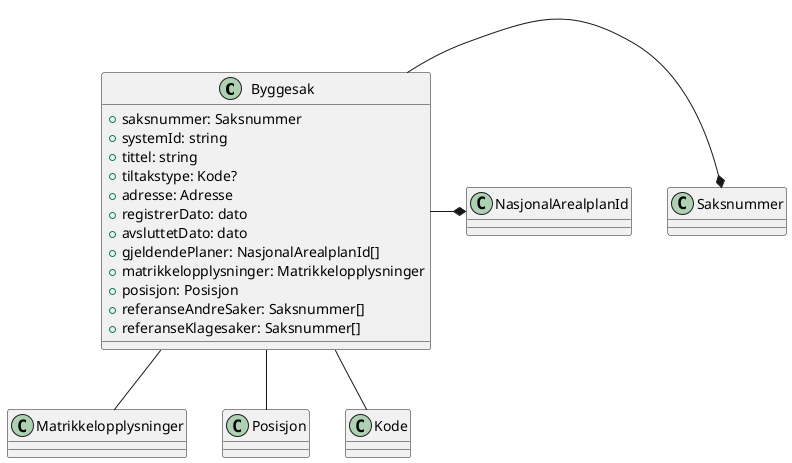 @startuml
class Byggesak {
    +saksnummer: Saksnummer
    +systemId: string
    +tittel: string
    +tiltakstype: Kode?
    +adresse: Adresse
    +registrerDato: dato
    +avsluttetDato: dato
    +gjeldendePlaner: NasjonalArealplanId[]
    +matrikkelopplysninger: Matrikkelopplysninger
    +posisjon: Posisjon
    +referanseAndreSaker: Saksnummer[]
    +referanseKlagesaker: Saksnummer[]
}

Byggesak -* Saksnummer
Byggesak -* NasjonalArealplanId
Byggesak -- Matrikkelopplysninger
Byggesak -- Posisjon
Byggesak -- Kode

@enduml